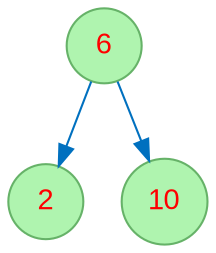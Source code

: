 digraph "bst-deleted" {
node [fontname="Arial", fontcolor=red, shape=circle, style=filled, color="#66B268", fillcolor="#AFF4AF" ];
edge [color = "#0070BF"];
214126413 [label="6"];
214126413 -> 1237514926;
1237514926 [label="2"];
214126413 -> 492228202;
492228202 [label="10"];
}
